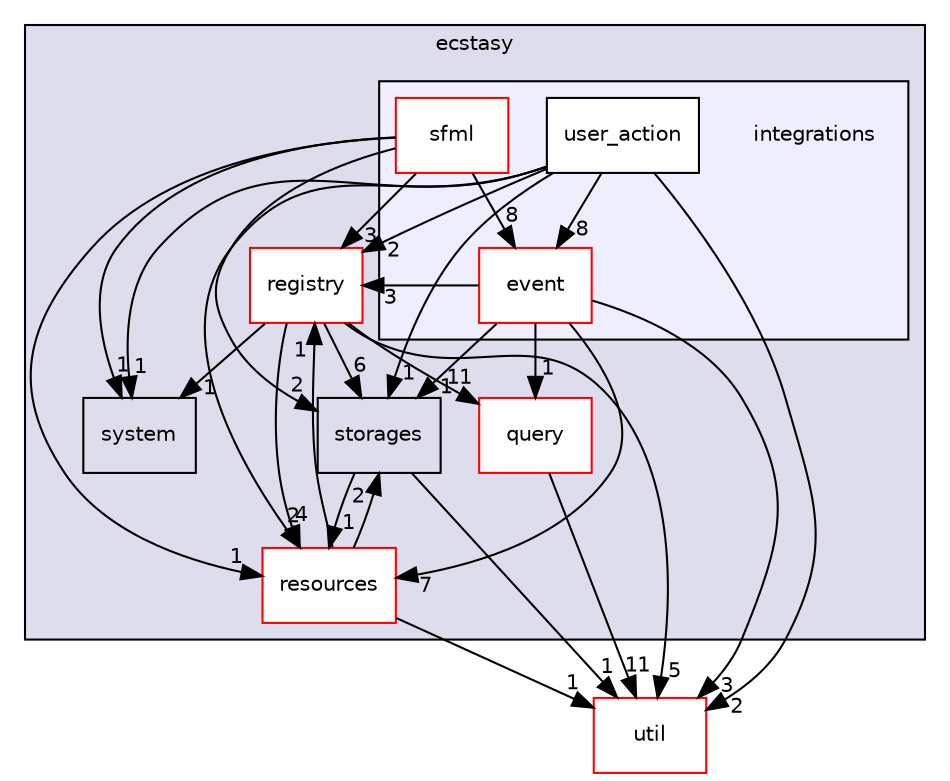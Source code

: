 digraph "src/ecstasy/integrations" {
  compound=true
  node [ fontsize="10", fontname="Helvetica"];
  edge [ labelfontsize="10", labelfontname="Helvetica"];
  subgraph clusterdir_6b0b9537e2784bce85aaa1605580a3a0 {
    graph [ bgcolor="#ddddee", pencolor="black", label="ecstasy" fontname="Helvetica", fontsize="10", URL="dir_6b0b9537e2784bce85aaa1605580a3a0.html"]
  dir_27d9dd95bf0309eb27f3bb61fbabadeb [shape=box label="registry" fillcolor="white" style="filled" color="red" URL="dir_27d9dd95bf0309eb27f3bb61fbabadeb.html"];
  dir_4a1419ba0e8125a1fc6aeccf1492e850 [shape=box label="storages" URL="dir_4a1419ba0e8125a1fc6aeccf1492e850.html"];
  dir_5392b01d02c3d4d0985a94f633790057 [shape=box label="query" fillcolor="white" style="filled" color="red" URL="dir_5392b01d02c3d4d0985a94f633790057.html"];
  dir_8c1a170fbd0a5283d7ed264cf6df56b3 [shape=box label="resources" fillcolor="white" style="filled" color="red" URL="dir_8c1a170fbd0a5283d7ed264cf6df56b3.html"];
  dir_bb1f71bfffde0d1688dd5f7686f27ec6 [shape=box label="system" URL="dir_bb1f71bfffde0d1688dd5f7686f27ec6.html"];
  subgraph clusterdir_f15917d6366dfa96c32563b53409824a {
    graph [ bgcolor="#eeeeff", pencolor="black", label="" URL="dir_f15917d6366dfa96c32563b53409824a.html"];
    dir_f15917d6366dfa96c32563b53409824a [shape=plaintext label="integrations"];
  dir_183c73d974247df0fabaedf6b9eb94ef [shape=box label="event" fillcolor="white" style="filled" color="red" URL="dir_183c73d974247df0fabaedf6b9eb94ef.html"];
  dir_51c06735119cb26e5f04dc30c3de2d57 [shape=box label="sfml" fillcolor="white" style="filled" color="red" URL="dir_51c06735119cb26e5f04dc30c3de2d57.html"];
  dir_da07c146226cec2bcba924cc27644298 [shape=box label="user_action" fillcolor="white" style="filled" URL="dir_da07c146226cec2bcba924cc27644298.html"];
  }
  }
  dir_b7878ad5ecbf2506f4125b9d34c97e45 [shape=box label="util" fillcolor="white" style="filled" color="red" URL="dir_b7878ad5ecbf2506f4125b9d34c97e45.html"];
  dir_5392b01d02c3d4d0985a94f633790057->dir_b7878ad5ecbf2506f4125b9d34c97e45 [headlabel="11", labeldistance=1.5 headhref="dir_000011_000026.html"];
  dir_4a1419ba0e8125a1fc6aeccf1492e850->dir_8c1a170fbd0a5283d7ed264cf6df56b3 [headlabel="1", labeldistance=1.5 headhref="dir_000020_000018.html"];
  dir_4a1419ba0e8125a1fc6aeccf1492e850->dir_b7878ad5ecbf2506f4125b9d34c97e45 [headlabel="1", labeldistance=1.5 headhref="dir_000020_000026.html"];
  dir_8c1a170fbd0a5283d7ed264cf6df56b3->dir_27d9dd95bf0309eb27f3bb61fbabadeb [headlabel="1", labeldistance=1.5 headhref="dir_000018_000015.html"];
  dir_8c1a170fbd0a5283d7ed264cf6df56b3->dir_4a1419ba0e8125a1fc6aeccf1492e850 [headlabel="2", labeldistance=1.5 headhref="dir_000018_000020.html"];
  dir_8c1a170fbd0a5283d7ed264cf6df56b3->dir_b7878ad5ecbf2506f4125b9d34c97e45 [headlabel="1", labeldistance=1.5 headhref="dir_000018_000026.html"];
  dir_27d9dd95bf0309eb27f3bb61fbabadeb->dir_4a1419ba0e8125a1fc6aeccf1492e850 [headlabel="6", labeldistance=1.5 headhref="dir_000015_000020.html"];
  dir_27d9dd95bf0309eb27f3bb61fbabadeb->dir_5392b01d02c3d4d0985a94f633790057 [headlabel="11", labeldistance=1.5 headhref="dir_000015_000011.html"];
  dir_27d9dd95bf0309eb27f3bb61fbabadeb->dir_8c1a170fbd0a5283d7ed264cf6df56b3 [headlabel="4", labeldistance=1.5 headhref="dir_000015_000018.html"];
  dir_27d9dd95bf0309eb27f3bb61fbabadeb->dir_b7878ad5ecbf2506f4125b9d34c97e45 [headlabel="5", labeldistance=1.5 headhref="dir_000015_000026.html"];
  dir_27d9dd95bf0309eb27f3bb61fbabadeb->dir_bb1f71bfffde0d1688dd5f7686f27ec6 [headlabel="1", labeldistance=1.5 headhref="dir_000015_000025.html"];
  dir_183c73d974247df0fabaedf6b9eb94ef->dir_27d9dd95bf0309eb27f3bb61fbabadeb [headlabel="3", labeldistance=1.5 headhref="dir_000003_000015.html"];
  dir_183c73d974247df0fabaedf6b9eb94ef->dir_4a1419ba0e8125a1fc6aeccf1492e850 [headlabel="1", labeldistance=1.5 headhref="dir_000003_000020.html"];
  dir_183c73d974247df0fabaedf6b9eb94ef->dir_5392b01d02c3d4d0985a94f633790057 [headlabel="1", labeldistance=1.5 headhref="dir_000003_000011.html"];
  dir_183c73d974247df0fabaedf6b9eb94ef->dir_8c1a170fbd0a5283d7ed264cf6df56b3 [headlabel="7", labeldistance=1.5 headhref="dir_000003_000018.html"];
  dir_183c73d974247df0fabaedf6b9eb94ef->dir_b7878ad5ecbf2506f4125b9d34c97e45 [headlabel="3", labeldistance=1.5 headhref="dir_000003_000026.html"];
  dir_51c06735119cb26e5f04dc30c3de2d57->dir_183c73d974247df0fabaedf6b9eb94ef [headlabel="8", labeldistance=1.5 headhref="dir_000007_000003.html"];
  dir_51c06735119cb26e5f04dc30c3de2d57->dir_27d9dd95bf0309eb27f3bb61fbabadeb [headlabel="3", labeldistance=1.5 headhref="dir_000007_000015.html"];
  dir_51c06735119cb26e5f04dc30c3de2d57->dir_4a1419ba0e8125a1fc6aeccf1492e850 [headlabel="2", labeldistance=1.5 headhref="dir_000007_000020.html"];
  dir_51c06735119cb26e5f04dc30c3de2d57->dir_8c1a170fbd0a5283d7ed264cf6df56b3 [headlabel="1", labeldistance=1.5 headhref="dir_000007_000018.html"];
  dir_51c06735119cb26e5f04dc30c3de2d57->dir_bb1f71bfffde0d1688dd5f7686f27ec6 [headlabel="1", labeldistance=1.5 headhref="dir_000007_000025.html"];
  dir_da07c146226cec2bcba924cc27644298->dir_183c73d974247df0fabaedf6b9eb94ef [headlabel="8", labeldistance=1.5 headhref="dir_000024_000003.html"];
  dir_da07c146226cec2bcba924cc27644298->dir_27d9dd95bf0309eb27f3bb61fbabadeb [headlabel="2", labeldistance=1.5 headhref="dir_000024_000015.html"];
  dir_da07c146226cec2bcba924cc27644298->dir_4a1419ba0e8125a1fc6aeccf1492e850 [headlabel="1", labeldistance=1.5 headhref="dir_000024_000020.html"];
  dir_da07c146226cec2bcba924cc27644298->dir_8c1a170fbd0a5283d7ed264cf6df56b3 [headlabel="2", labeldistance=1.5 headhref="dir_000024_000018.html"];
  dir_da07c146226cec2bcba924cc27644298->dir_b7878ad5ecbf2506f4125b9d34c97e45 [headlabel="2", labeldistance=1.5 headhref="dir_000024_000026.html"];
  dir_da07c146226cec2bcba924cc27644298->dir_bb1f71bfffde0d1688dd5f7686f27ec6 [headlabel="1", labeldistance=1.5 headhref="dir_000024_000025.html"];
}
